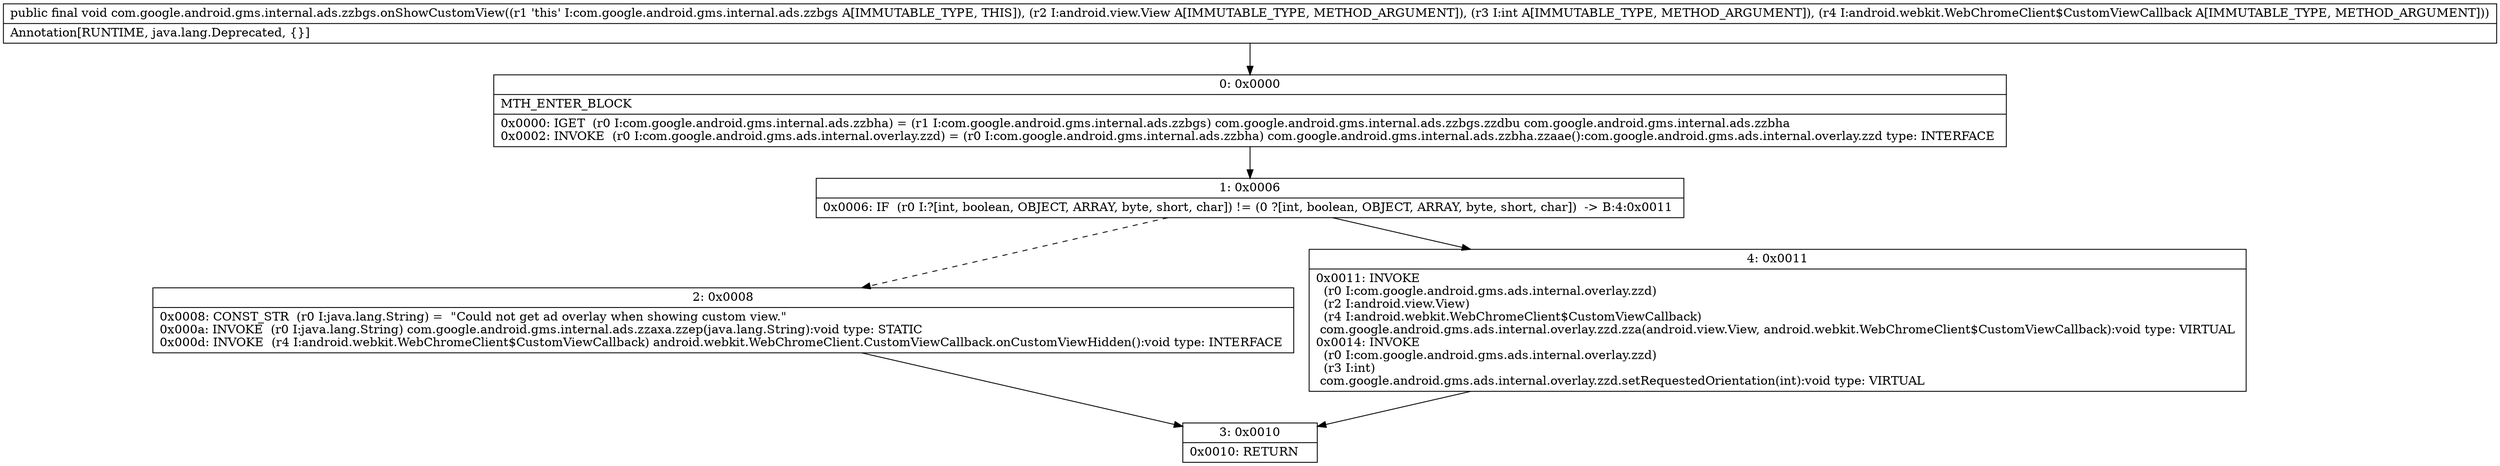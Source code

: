 digraph "CFG forcom.google.android.gms.internal.ads.zzbgs.onShowCustomView(Landroid\/view\/View;ILandroid\/webkit\/WebChromeClient$CustomViewCallback;)V" {
Node_0 [shape=record,label="{0\:\ 0x0000|MTH_ENTER_BLOCK\l|0x0000: IGET  (r0 I:com.google.android.gms.internal.ads.zzbha) = (r1 I:com.google.android.gms.internal.ads.zzbgs) com.google.android.gms.internal.ads.zzbgs.zzdbu com.google.android.gms.internal.ads.zzbha \l0x0002: INVOKE  (r0 I:com.google.android.gms.ads.internal.overlay.zzd) = (r0 I:com.google.android.gms.internal.ads.zzbha) com.google.android.gms.internal.ads.zzbha.zzaae():com.google.android.gms.ads.internal.overlay.zzd type: INTERFACE \l}"];
Node_1 [shape=record,label="{1\:\ 0x0006|0x0006: IF  (r0 I:?[int, boolean, OBJECT, ARRAY, byte, short, char]) != (0 ?[int, boolean, OBJECT, ARRAY, byte, short, char])  \-\> B:4:0x0011 \l}"];
Node_2 [shape=record,label="{2\:\ 0x0008|0x0008: CONST_STR  (r0 I:java.lang.String) =  \"Could not get ad overlay when showing custom view.\" \l0x000a: INVOKE  (r0 I:java.lang.String) com.google.android.gms.internal.ads.zzaxa.zzep(java.lang.String):void type: STATIC \l0x000d: INVOKE  (r4 I:android.webkit.WebChromeClient$CustomViewCallback) android.webkit.WebChromeClient.CustomViewCallback.onCustomViewHidden():void type: INTERFACE \l}"];
Node_3 [shape=record,label="{3\:\ 0x0010|0x0010: RETURN   \l}"];
Node_4 [shape=record,label="{4\:\ 0x0011|0x0011: INVOKE  \l  (r0 I:com.google.android.gms.ads.internal.overlay.zzd)\l  (r2 I:android.view.View)\l  (r4 I:android.webkit.WebChromeClient$CustomViewCallback)\l com.google.android.gms.ads.internal.overlay.zzd.zza(android.view.View, android.webkit.WebChromeClient$CustomViewCallback):void type: VIRTUAL \l0x0014: INVOKE  \l  (r0 I:com.google.android.gms.ads.internal.overlay.zzd)\l  (r3 I:int)\l com.google.android.gms.ads.internal.overlay.zzd.setRequestedOrientation(int):void type: VIRTUAL \l}"];
MethodNode[shape=record,label="{public final void com.google.android.gms.internal.ads.zzbgs.onShowCustomView((r1 'this' I:com.google.android.gms.internal.ads.zzbgs A[IMMUTABLE_TYPE, THIS]), (r2 I:android.view.View A[IMMUTABLE_TYPE, METHOD_ARGUMENT]), (r3 I:int A[IMMUTABLE_TYPE, METHOD_ARGUMENT]), (r4 I:android.webkit.WebChromeClient$CustomViewCallback A[IMMUTABLE_TYPE, METHOD_ARGUMENT]))  | Annotation[RUNTIME, java.lang.Deprecated, \{\}]\l}"];
MethodNode -> Node_0;
Node_0 -> Node_1;
Node_1 -> Node_2[style=dashed];
Node_1 -> Node_4;
Node_2 -> Node_3;
Node_4 -> Node_3;
}

